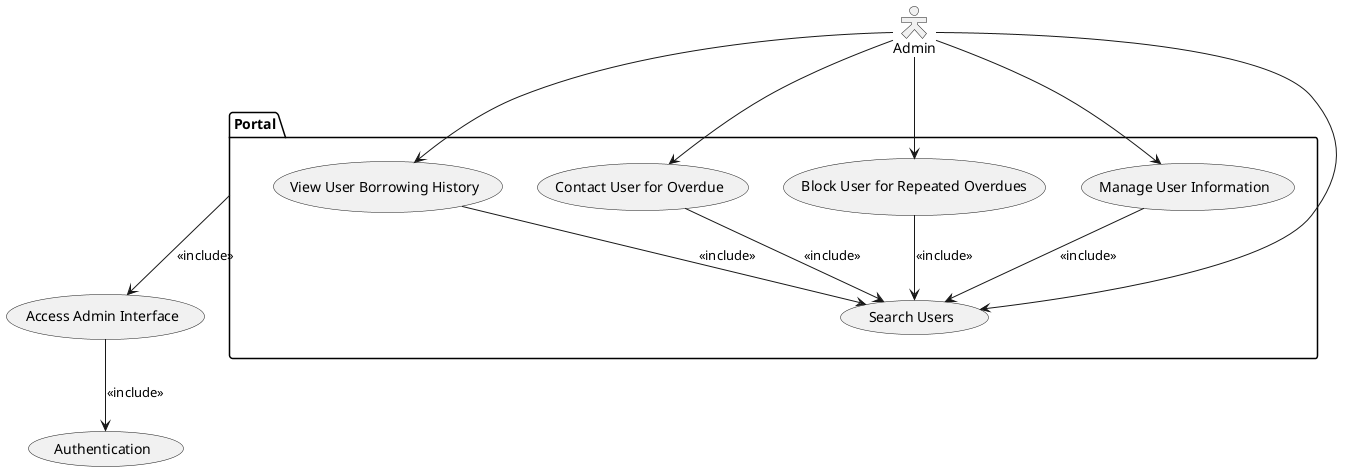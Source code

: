 @startuml

skinparam actorStyle Hollow 

actor Admin

package "Portal" {
    usecase "Search Users" as UC_SEARCH_USERS
    usecase "Manage User Information" as UC_MANAGE_USERS
    usecase "View User Borrowing History" as UC_VIEW_USER_HISTORY
    usecase "Contact User for Overdue" as UC_CONTACT_USER_OVERDUE
    usecase "Block User for Repeated Overdues" as UC_BLOCK_USER_OVERDUE
}

usecase "Access Admin Interface" as UC_ACCESS_INTERFACE
usecase "Authentication" as UC_AUTH

Portal --> UC_ACCESS_INTERFACE : <<include>>
UC_ACCESS_INTERFACE --> UC_AUTH : <<include>>

Admin --> UC_SEARCH_USERS
Admin --> UC_MANAGE_USERS
Admin --> UC_VIEW_USER_HISTORY
Admin --> UC_CONTACT_USER_OVERDUE
Admin --> UC_BLOCK_USER_OVERDUE

UC_MANAGE_USERS --> UC_SEARCH_USERS : <<include>>
UC_BLOCK_USER_OVERDUE --> UC_SEARCH_USERS : <<include>>
UC_VIEW_USER_HISTORY --> UC_SEARCH_USERS : <<include>>
UC_CONTACT_USER_OVERDUE --> UC_SEARCH_USERS : <<include>>


@enduml